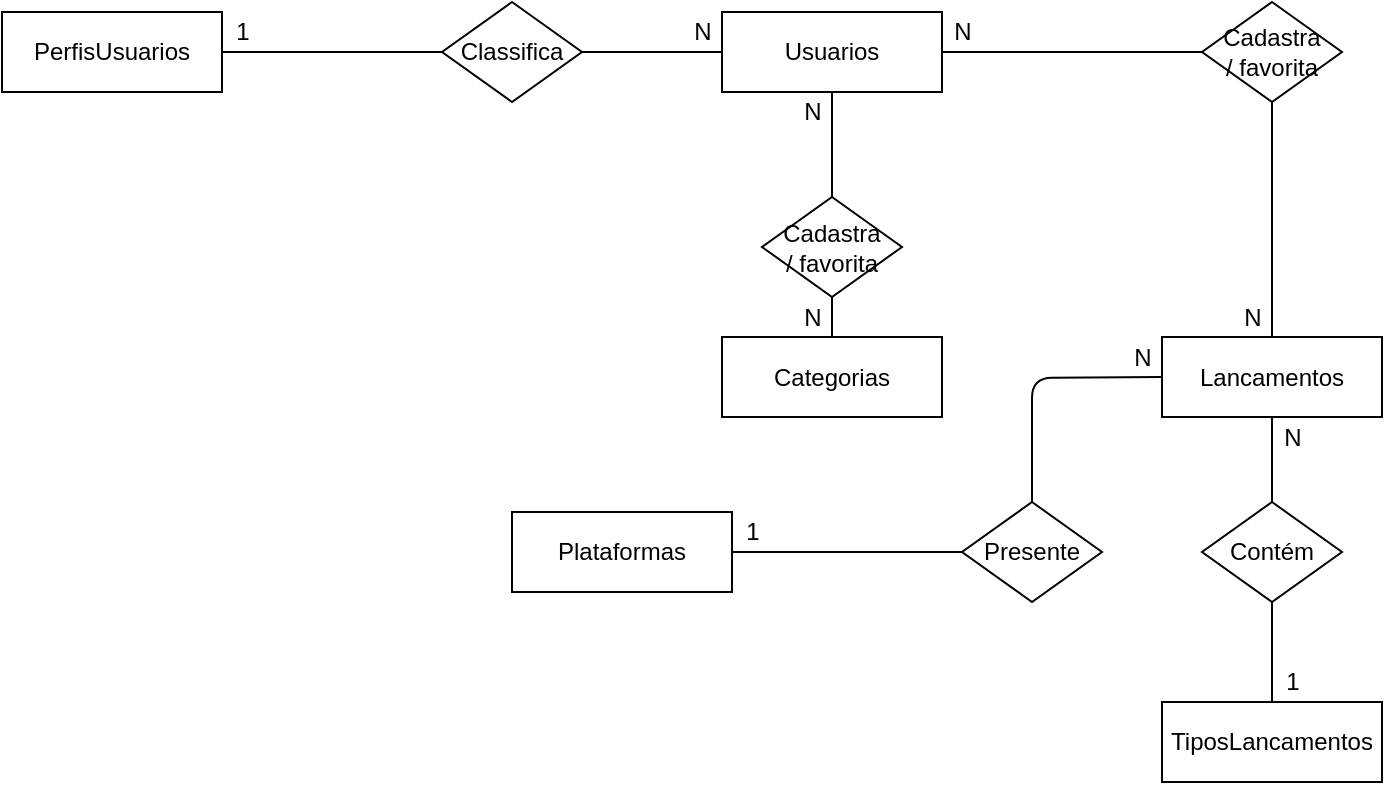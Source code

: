 <mxfile version="10.9.5" type="device"><diagram id="tNdlcOOq6NLUS2MaLK7k" name="Conceitual"><mxGraphModel dx="1166" dy="628" grid="1" gridSize="10" guides="1" tooltips="1" connect="1" arrows="1" fold="1" page="1" pageScale="1" pageWidth="827" pageHeight="1169" math="0" shadow="0"><root><mxCell id="0"/><mxCell id="1" parent="0"/><mxCell id="bEFEtKD8NBH3PEwNsJPV-2" value="Classifica" style="rhombus;whiteSpace=wrap;html=1;" parent="1" vertex="1"><mxGeometry x="260" y="20" width="70" height="50" as="geometry"/></mxCell><mxCell id="bEFEtKD8NBH3PEwNsJPV-3" value="Usuarios" style="rounded=0;whiteSpace=wrap;html=1;" parent="1" vertex="1"><mxGeometry x="400" y="25" width="110" height="40" as="geometry"/></mxCell><mxCell id="bEFEtKD8NBH3PEwNsJPV-4" value="Categorias" style="rounded=0;whiteSpace=wrap;html=1;" parent="1" vertex="1"><mxGeometry x="400" y="187.5" width="110" height="40" as="geometry"/></mxCell><mxCell id="bEFEtKD8NBH3PEwNsJPV-5" value="Lancamentos" style="rounded=0;whiteSpace=wrap;html=1;" parent="1" vertex="1"><mxGeometry x="620" y="187.5" width="110" height="40" as="geometry"/></mxCell><mxCell id="bEFEtKD8NBH3PEwNsJPV-8" value="PerfisUsuarios" style="rounded=0;whiteSpace=wrap;html=1;" parent="1" vertex="1"><mxGeometry x="40" y="25" width="110" height="40" as="geometry"/></mxCell><mxCell id="bEFEtKD8NBH3PEwNsJPV-9" value="" style="endArrow=none;html=1;entryX=1;entryY=0.5;entryDx=0;entryDy=0;exitX=0;exitY=0.5;exitDx=0;exitDy=0;" parent="1" source="bEFEtKD8NBH3PEwNsJPV-2" target="bEFEtKD8NBH3PEwNsJPV-8" edge="1"><mxGeometry width="50" height="50" relative="1" as="geometry"><mxPoint x="40" y="280" as="sourcePoint"/><mxPoint x="90" y="230" as="targetPoint"/></mxGeometry></mxCell><mxCell id="bEFEtKD8NBH3PEwNsJPV-10" value="" style="endArrow=none;html=1;entryX=0;entryY=0.5;entryDx=0;entryDy=0;exitX=1;exitY=0.5;exitDx=0;exitDy=0;" parent="1" source="bEFEtKD8NBH3PEwNsJPV-2" target="bEFEtKD8NBH3PEwNsJPV-3" edge="1"><mxGeometry width="50" height="50" relative="1" as="geometry"><mxPoint x="310" y="100" as="sourcePoint"/><mxPoint x="200" y="100" as="targetPoint"/></mxGeometry></mxCell><mxCell id="bEFEtKD8NBH3PEwNsJPV-14" value="" style="endArrow=none;html=1;entryX=0.5;entryY=1;entryDx=0;entryDy=0;exitX=0.5;exitY=0;exitDx=0;exitDy=0;" parent="1" source="bEFEtKD8NBH3PEwNsJPV-16" target="bEFEtKD8NBH3PEwNsJPV-3" edge="1"><mxGeometry width="50" height="50" relative="1" as="geometry"><mxPoint x="455" y="150" as="sourcePoint"/><mxPoint x="390" y="140" as="targetPoint"/></mxGeometry></mxCell><mxCell id="bEFEtKD8NBH3PEwNsJPV-15" value="" style="endArrow=none;html=1;entryX=0.5;entryY=1;entryDx=0;entryDy=0;exitX=0.5;exitY=0;exitDx=0;exitDy=0;" parent="1" source="bEFEtKD8NBH3PEwNsJPV-4" target="bEFEtKD8NBH3PEwNsJPV-16" edge="1"><mxGeometry width="50" height="50" relative="1" as="geometry"><mxPoint x="580" y="190" as="sourcePoint"/><mxPoint x="455" y="230" as="targetPoint"/></mxGeometry></mxCell><mxCell id="bEFEtKD8NBH3PEwNsJPV-16" value="Cadastra&lt;br&gt;/ favorita" style="rhombus;whiteSpace=wrap;html=1;" parent="1" vertex="1"><mxGeometry x="420" y="117.5" width="70" height="50" as="geometry"/></mxCell><mxCell id="bEFEtKD8NBH3PEwNsJPV-17" value="Cadastra&lt;br&gt;/ favorita" style="rhombus;whiteSpace=wrap;html=1;" parent="1" vertex="1"><mxGeometry x="640" y="20" width="70" height="50" as="geometry"/></mxCell><mxCell id="bEFEtKD8NBH3PEwNsJPV-18" value="" style="endArrow=none;html=1;entryX=1;entryY=0.5;entryDx=0;entryDy=0;exitX=0;exitY=0.5;exitDx=0;exitDy=0;" parent="1" source="bEFEtKD8NBH3PEwNsJPV-17" target="bEFEtKD8NBH3PEwNsJPV-3" edge="1"><mxGeometry width="50" height="50" relative="1" as="geometry"><mxPoint x="560" y="193" as="sourcePoint"/><mxPoint x="560" y="90" as="targetPoint"/></mxGeometry></mxCell><mxCell id="bEFEtKD8NBH3PEwNsJPV-19" value="" style="endArrow=none;html=1;entryX=0.5;entryY=0;entryDx=0;entryDy=0;exitX=0.5;exitY=1;exitDx=0;exitDy=0;" parent="1" source="bEFEtKD8NBH3PEwNsJPV-17" target="bEFEtKD8NBH3PEwNsJPV-5" edge="1"><mxGeometry width="50" height="50" relative="1" as="geometry"><mxPoint x="630" y="110" as="sourcePoint"/><mxPoint x="500" y="110" as="targetPoint"/></mxGeometry></mxCell><mxCell id="XzpQFO67JJlQzRllZNbe-1" value="1" style="text;html=1;resizable=0;autosize=1;align=center;verticalAlign=middle;points=[];fillColor=none;strokeColor=none;rounded=0;" parent="1" vertex="1"><mxGeometry x="150" y="25" width="20" height="20" as="geometry"/></mxCell><mxCell id="XzpQFO67JJlQzRllZNbe-2" value="N" style="text;html=1;resizable=0;autosize=1;align=center;verticalAlign=middle;points=[];fillColor=none;strokeColor=none;rounded=0;" parent="1" vertex="1"><mxGeometry x="380" y="25" width="20" height="20" as="geometry"/></mxCell><mxCell id="XzpQFO67JJlQzRllZNbe-5" value="N" style="text;html=1;resizable=0;autosize=1;align=center;verticalAlign=middle;points=[];fillColor=none;strokeColor=none;rounded=0;" parent="1" vertex="1"><mxGeometry x="435" y="167.5" width="20" height="20" as="geometry"/></mxCell><mxCell id="XzpQFO67JJlQzRllZNbe-6" value="N" style="text;html=1;resizable=0;autosize=1;align=center;verticalAlign=middle;points=[];fillColor=none;strokeColor=none;rounded=0;" parent="1" vertex="1"><mxGeometry x="435" y="65" width="20" height="20" as="geometry"/></mxCell><mxCell id="XzpQFO67JJlQzRllZNbe-7" value="N" style="text;html=1;resizable=0;autosize=1;align=center;verticalAlign=middle;points=[];fillColor=none;strokeColor=none;rounded=0;" parent="1" vertex="1"><mxGeometry x="510" y="25" width="20" height="20" as="geometry"/></mxCell><mxCell id="XzpQFO67JJlQzRllZNbe-10" value="N" style="text;html=1;resizable=0;autosize=1;align=center;verticalAlign=middle;points=[];fillColor=none;strokeColor=none;rounded=0;" parent="1" vertex="1"><mxGeometry x="655" y="167.5" width="20" height="20" as="geometry"/></mxCell><mxCell id="O_u-pn06e6NeuMg5KGlb-1" value="TiposLancamentos" style="rounded=0;whiteSpace=wrap;html=1;" parent="1" vertex="1"><mxGeometry x="620" y="370" width="110" height="40" as="geometry"/></mxCell><mxCell id="O_u-pn06e6NeuMg5KGlb-2" value="Contém" style="rhombus;whiteSpace=wrap;html=1;" parent="1" vertex="1"><mxGeometry x="640" y="270" width="70" height="50" as="geometry"/></mxCell><mxCell id="O_u-pn06e6NeuMg5KGlb-3" value="" style="endArrow=none;html=1;entryX=0.5;entryY=0;entryDx=0;entryDy=0;exitX=0.5;exitY=1;exitDx=0;exitDy=0;" parent="1" source="bEFEtKD8NBH3PEwNsJPV-5" target="O_u-pn06e6NeuMg5KGlb-2" edge="1"><mxGeometry width="50" height="50" relative="1" as="geometry"><mxPoint x="570" y="227.5" as="sourcePoint"/><mxPoint x="570" y="345.5" as="targetPoint"/></mxGeometry></mxCell><mxCell id="O_u-pn06e6NeuMg5KGlb-4" value="" style="endArrow=none;html=1;entryX=0.5;entryY=0;entryDx=0;entryDy=0;exitX=0.5;exitY=1;exitDx=0;exitDy=0;" parent="1" source="O_u-pn06e6NeuMg5KGlb-2" target="O_u-pn06e6NeuMg5KGlb-1" edge="1"><mxGeometry width="50" height="50" relative="1" as="geometry"><mxPoint x="600" y="253" as="sourcePoint"/><mxPoint x="600" y="295" as="targetPoint"/></mxGeometry></mxCell><mxCell id="O_u-pn06e6NeuMg5KGlb-5" value="N" style="text;html=1;resizable=0;autosize=1;align=center;verticalAlign=middle;points=[];fillColor=none;strokeColor=none;rounded=0;" parent="1" vertex="1"><mxGeometry x="675" y="227.5" width="20" height="20" as="geometry"/></mxCell><mxCell id="O_u-pn06e6NeuMg5KGlb-6" value="1" style="text;html=1;resizable=0;autosize=1;align=center;verticalAlign=middle;points=[];fillColor=none;strokeColor=none;rounded=0;" parent="1" vertex="1"><mxGeometry x="675" y="350" width="20" height="20" as="geometry"/></mxCell><mxCell id="J53Xe1uF2qHLgVxRgxzn-1" value="Plataformas" style="rounded=0;whiteSpace=wrap;html=1;" parent="1" vertex="1"><mxGeometry x="295" y="275" width="110" height="40" as="geometry"/></mxCell><mxCell id="PqEciCAWC03uMAyi6dGn-1" value="" style="endArrow=none;html=1;entryX=0;entryY=0.5;entryDx=0;entryDy=0;exitX=0.5;exitY=0;exitDx=0;exitDy=0;" parent="1" source="PqEciCAWC03uMAyi6dGn-2" target="bEFEtKD8NBH3PEwNsJPV-5" edge="1"><mxGeometry width="50" height="50" relative="1" as="geometry"><mxPoint x="570" y="208" as="sourcePoint"/><mxPoint x="550" y="237.5" as="targetPoint"/><Array as="points"><mxPoint x="555" y="208"/></Array></mxGeometry></mxCell><mxCell id="PqEciCAWC03uMAyi6dGn-2" value="Presente" style="rhombus;whiteSpace=wrap;html=1;" parent="1" vertex="1"><mxGeometry x="520" y="270" width="70" height="50" as="geometry"/></mxCell><mxCell id="PqEciCAWC03uMAyi6dGn-3" value="" style="endArrow=none;html=1;entryX=0;entryY=0.5;entryDx=0;entryDy=0;exitX=1;exitY=0.5;exitDx=0;exitDy=0;" parent="1" source="J53Xe1uF2qHLgVxRgxzn-1" target="PqEciCAWC03uMAyi6dGn-2" edge="1"><mxGeometry width="50" height="50" relative="1" as="geometry"><mxPoint x="402.5" y="414.5" as="sourcePoint"/><mxPoint x="467.5" y="352.5" as="targetPoint"/><Array as="points"/></mxGeometry></mxCell><mxCell id="PqEciCAWC03uMAyi6dGn-4" value="1" style="text;html=1;resizable=0;autosize=1;align=center;verticalAlign=middle;points=[];fillColor=none;strokeColor=none;rounded=0;" parent="1" vertex="1"><mxGeometry x="405" y="275" width="20" height="20" as="geometry"/></mxCell><mxCell id="PqEciCAWC03uMAyi6dGn-5" value="N" style="text;html=1;resizable=0;autosize=1;align=center;verticalAlign=middle;points=[];fillColor=none;strokeColor=none;rounded=0;" parent="1" vertex="1"><mxGeometry x="600" y="187.5" width="20" height="20" as="geometry"/></mxCell></root></mxGraphModel></diagram><diagram id="mcG-9Tx_ZjKpA3KKe4dZ" name="Lógico"><mxGraphModel dx="1182" dy="1813" grid="1" gridSize="10" guides="1" tooltips="1" connect="1" arrows="1" fold="1" page="1" pageScale="1" pageWidth="827" pageHeight="1169" math="0" shadow="0"><root><mxCell id="tY8wLL2smrAwhqFySb0y-0"/><mxCell id="tY8wLL2smrAwhqFySb0y-1" parent="tY8wLL2smrAwhqFySb0y-0"/><mxCell id="tY8wLL2smrAwhqFySb0y-2" value="PerfisUsuarios" style="swimlane;fontStyle=0;childLayout=stackLayout;horizontal=1;startSize=26;fillColor=#e0e0e0;horizontalStack=0;resizeParent=1;resizeParentMax=0;resizeLast=0;collapsible=1;marginBottom=0;swimlaneFillColor=#ffffff;align=center;fontSize=14;" parent="tY8wLL2smrAwhqFySb0y-1" vertex="1"><mxGeometry x="110" width="160" height="92" as="geometry"/></mxCell><mxCell id="tY8wLL2smrAwhqFySb0y-3" value="IdPerfil : int" style="shape=partialRectangle;top=0;left=0;right=0;bottom=1;align=left;verticalAlign=middle;fillColor=none;spacingLeft=34;spacingRight=4;overflow=hidden;rotatable=0;points=[[0,0.5],[1,0.5]];portConstraint=eastwest;dropTarget=0;fontStyle=5;fontSize=12;" parent="tY8wLL2smrAwhqFySb0y-2" vertex="1"><mxGeometry y="26" width="160" height="30" as="geometry"/></mxCell><mxCell id="tY8wLL2smrAwhqFySb0y-4" value="PK" style="shape=partialRectangle;top=0;left=0;bottom=0;fillColor=none;align=left;verticalAlign=middle;spacingLeft=4;spacingRight=4;overflow=hidden;rotatable=0;points=[];portConstraint=eastwest;part=1;fontSize=12;" parent="tY8wLL2smrAwhqFySb0y-3" vertex="1" connectable="0"><mxGeometry width="30" height="30" as="geometry"/></mxCell><mxCell id="tY8wLL2smrAwhqFySb0y-5" value="Tipo : varchar(15)" style="shape=partialRectangle;top=0;left=0;right=0;bottom=0;align=left;verticalAlign=top;fillColor=none;spacingLeft=34;spacingRight=4;overflow=hidden;rotatable=0;points=[[0,0.5],[1,0.5]];portConstraint=eastwest;dropTarget=0;fontSize=12;" parent="tY8wLL2smrAwhqFySb0y-2" vertex="1"><mxGeometry y="56" width="160" height="26" as="geometry"/></mxCell><mxCell id="tY8wLL2smrAwhqFySb0y-6" value="" style="shape=partialRectangle;top=0;left=0;bottom=0;fillColor=none;align=left;verticalAlign=top;spacingLeft=4;spacingRight=4;overflow=hidden;rotatable=0;points=[];portConstraint=eastwest;part=1;fontSize=12;" parent="tY8wLL2smrAwhqFySb0y-5" vertex="1" connectable="0"><mxGeometry width="30" height="26" as="geometry"/></mxCell><mxCell id="tY8wLL2smrAwhqFySb0y-11" value="" style="shape=partialRectangle;top=0;left=0;right=0;bottom=0;align=left;verticalAlign=top;fillColor=none;spacingLeft=34;spacingRight=4;overflow=hidden;rotatable=0;points=[[0,0.5],[1,0.5]];portConstraint=eastwest;dropTarget=0;fontSize=12;" parent="tY8wLL2smrAwhqFySb0y-2" vertex="1"><mxGeometry y="82" width="160" height="10" as="geometry"/></mxCell><mxCell id="tY8wLL2smrAwhqFySb0y-12" value="" style="shape=partialRectangle;top=0;left=0;bottom=0;fillColor=none;align=left;verticalAlign=top;spacingLeft=4;spacingRight=4;overflow=hidden;rotatable=0;points=[];portConstraint=eastwest;part=1;fontSize=12;" parent="tY8wLL2smrAwhqFySb0y-11" vertex="1" connectable="0"><mxGeometry width="30" height="10" as="geometry"/></mxCell><mxCell id="nkK8xvP1FTSzp1Eczni1-0" value="Usuarios" style="swimlane;fontStyle=0;childLayout=stackLayout;horizontal=1;startSize=26;fillColor=#e0e0e0;horizontalStack=0;resizeParent=1;resizeParentMax=0;resizeLast=0;collapsible=1;marginBottom=0;swimlaneFillColor=#ffffff;align=center;fontSize=14;" parent="tY8wLL2smrAwhqFySb0y-1" vertex="1"><mxGeometry x="110" y="134" width="160" height="170" as="geometry"/></mxCell><mxCell id="nkK8xvP1FTSzp1Eczni1-1" value="IdUsuario : int" style="shape=partialRectangle;top=0;left=0;right=0;bottom=1;align=left;verticalAlign=middle;fillColor=none;spacingLeft=34;spacingRight=4;overflow=hidden;rotatable=0;points=[[0,0.5],[1,0.5]];portConstraint=eastwest;dropTarget=0;fontStyle=5;fontSize=12;" parent="nkK8xvP1FTSzp1Eczni1-0" vertex="1"><mxGeometry y="26" width="160" height="30" as="geometry"/></mxCell><mxCell id="nkK8xvP1FTSzp1Eczni1-2" value="PK" style="shape=partialRectangle;top=0;left=0;bottom=0;fillColor=none;align=left;verticalAlign=middle;spacingLeft=4;spacingRight=4;overflow=hidden;rotatable=0;points=[];portConstraint=eastwest;part=1;fontSize=12;" parent="nkK8xvP1FTSzp1Eczni1-1" vertex="1" connectable="0"><mxGeometry width="30" height="30" as="geometry"/></mxCell><mxCell id="nkK8xvP1FTSzp1Eczni1-3" value="Tipo : int" style="shape=partialRectangle;top=0;left=0;right=0;bottom=0;align=left;verticalAlign=top;fillColor=none;spacingLeft=34;spacingRight=4;overflow=hidden;rotatable=0;points=[[0,0.5],[1,0.5]];portConstraint=eastwest;dropTarget=0;fontSize=12;" parent="nkK8xvP1FTSzp1Eczni1-0" vertex="1"><mxGeometry y="56" width="160" height="26" as="geometry"/></mxCell><mxCell id="nkK8xvP1FTSzp1Eczni1-4" value="FK" style="shape=partialRectangle;top=0;left=0;bottom=0;fillColor=none;align=left;verticalAlign=top;spacingLeft=4;spacingRight=4;overflow=hidden;rotatable=0;points=[];portConstraint=eastwest;part=1;fontSize=12;" parent="nkK8xvP1FTSzp1Eczni1-3" vertex="1" connectable="0"><mxGeometry width="30" height="26" as="geometry"/></mxCell><mxCell id="mODd4KmNu8T2HL9dVEVJ-0" value="Nome : varchar(255)" style="shape=partialRectangle;top=0;left=0;right=0;bottom=0;align=left;verticalAlign=top;fillColor=none;spacingLeft=34;spacingRight=4;overflow=hidden;rotatable=0;points=[[0,0.5],[1,0.5]];portConstraint=eastwest;dropTarget=0;fontSize=12;" parent="nkK8xvP1FTSzp1Eczni1-0" vertex="1"><mxGeometry y="82" width="160" height="26" as="geometry"/></mxCell><mxCell id="mODd4KmNu8T2HL9dVEVJ-1" value="" style="shape=partialRectangle;top=0;left=0;bottom=0;fillColor=none;align=left;verticalAlign=top;spacingLeft=4;spacingRight=4;overflow=hidden;rotatable=0;points=[];portConstraint=eastwest;part=1;fontSize=12;" parent="mODd4KmNu8T2HL9dVEVJ-0" vertex="1" connectable="0"><mxGeometry width="30" height="26" as="geometry"/></mxCell><mxCell id="PLmS4ZKGPgFTcxjsY7ih-0" value="Email : varchar(255)" style="shape=partialRectangle;top=0;left=0;right=0;bottom=0;align=left;verticalAlign=top;fillColor=none;spacingLeft=34;spacingRight=4;overflow=hidden;rotatable=0;points=[[0,0.5],[1,0.5]];portConstraint=eastwest;dropTarget=0;fontSize=12;" parent="nkK8xvP1FTSzp1Eczni1-0" vertex="1"><mxGeometry y="108" width="160" height="26" as="geometry"/></mxCell><mxCell id="PLmS4ZKGPgFTcxjsY7ih-1" value="" style="shape=partialRectangle;top=0;left=0;bottom=0;fillColor=none;align=left;verticalAlign=top;spacingLeft=4;spacingRight=4;overflow=hidden;rotatable=0;points=[];portConstraint=eastwest;part=1;fontSize=12;" parent="PLmS4ZKGPgFTcxjsY7ih-0" vertex="1" connectable="0"><mxGeometry width="30" height="26" as="geometry"/></mxCell><mxCell id="PLmS4ZKGPgFTcxjsY7ih-2" value="Senha : varchar(255)" style="shape=partialRectangle;top=0;left=0;right=0;bottom=0;align=left;verticalAlign=top;fillColor=none;spacingLeft=34;spacingRight=4;overflow=hidden;rotatable=0;points=[[0,0.5],[1,0.5]];portConstraint=eastwest;dropTarget=0;fontSize=12;" parent="nkK8xvP1FTSzp1Eczni1-0" vertex="1"><mxGeometry y="134" width="160" height="26" as="geometry"/></mxCell><mxCell id="PLmS4ZKGPgFTcxjsY7ih-3" value="" style="shape=partialRectangle;top=0;left=0;bottom=0;fillColor=none;align=left;verticalAlign=top;spacingLeft=4;spacingRight=4;overflow=hidden;rotatable=0;points=[];portConstraint=eastwest;part=1;fontSize=12;" parent="PLmS4ZKGPgFTcxjsY7ih-2" vertex="1" connectable="0"><mxGeometry width="30" height="26" as="geometry"/></mxCell><mxCell id="nkK8xvP1FTSzp1Eczni1-5" value="" style="shape=partialRectangle;top=0;left=0;right=0;bottom=0;align=left;verticalAlign=top;fillColor=none;spacingLeft=34;spacingRight=4;overflow=hidden;rotatable=0;points=[[0,0.5],[1,0.5]];portConstraint=eastwest;dropTarget=0;fontSize=12;" parent="nkK8xvP1FTSzp1Eczni1-0" vertex="1"><mxGeometry y="160" width="160" height="10" as="geometry"/></mxCell><mxCell id="nkK8xvP1FTSzp1Eczni1-6" value="" style="shape=partialRectangle;top=0;left=0;bottom=0;fillColor=none;align=left;verticalAlign=top;spacingLeft=4;spacingRight=4;overflow=hidden;rotatable=0;points=[];portConstraint=eastwest;part=1;fontSize=12;" parent="nkK8xvP1FTSzp1Eczni1-5" vertex="1" connectable="0"><mxGeometry width="30" height="10" as="geometry"/></mxCell><mxCell id="mODd4KmNu8T2HL9dVEVJ-2" value="" style="endArrow=none;html=1;entryX=0;entryY=0.5;entryDx=0;entryDy=0;exitX=0;exitY=0.5;exitDx=0;exitDy=0;" parent="tY8wLL2smrAwhqFySb0y-1" source="nkK8xvP1FTSzp1Eczni1-3" target="tY8wLL2smrAwhqFySb0y-3" edge="1"><mxGeometry width="50" height="50" relative="1" as="geometry"><mxPoint x="20" y="220" as="sourcePoint"/><mxPoint x="70" y="170" as="targetPoint"/><Array as="points"><mxPoint x="20" y="203"/><mxPoint x="20" y="41"/></Array></mxGeometry></mxCell><mxCell id="j2OAi9DOdt_l2L_4gXvS-0" value="UsuariosCategorias" style="swimlane;fontStyle=0;childLayout=stackLayout;horizontal=1;startSize=26;fillColor=#e0e0e0;horizontalStack=0;resizeParent=1;resizeParentMax=0;resizeLast=0;collapsible=1;marginBottom=0;swimlaneFillColor=#ffffff;align=center;fontSize=14;" parent="tY8wLL2smrAwhqFySb0y-1" vertex="1"><mxGeometry x="110" y="330" width="160" height="92" as="geometry"/></mxCell><mxCell id="j2OAi9DOdt_l2L_4gXvS-1" value="IdUsuario : int" style="shape=partialRectangle;top=0;left=0;right=0;bottom=1;align=left;verticalAlign=middle;fillColor=none;spacingLeft=34;spacingRight=4;overflow=hidden;rotatable=0;points=[[0,0.5],[1,0.5]];portConstraint=eastwest;dropTarget=0;fontStyle=5;fontSize=12;" parent="j2OAi9DOdt_l2L_4gXvS-0" vertex="1"><mxGeometry y="26" width="160" height="30" as="geometry"/></mxCell><mxCell id="j2OAi9DOdt_l2L_4gXvS-2" value="FK" style="shape=partialRectangle;top=0;left=0;bottom=0;fillColor=none;align=left;verticalAlign=middle;spacingLeft=4;spacingRight=4;overflow=hidden;rotatable=0;points=[];portConstraint=eastwest;part=1;fontSize=12;" parent="j2OAi9DOdt_l2L_4gXvS-1" vertex="1" connectable="0"><mxGeometry width="30" height="30" as="geometry"/></mxCell><mxCell id="j2OAi9DOdt_l2L_4gXvS-3" value="IdCategoria : int" style="shape=partialRectangle;top=0;left=0;right=0;bottom=0;align=left;verticalAlign=top;fillColor=none;spacingLeft=34;spacingRight=4;overflow=hidden;rotatable=0;points=[[0,0.5],[1,0.5]];portConstraint=eastwest;dropTarget=0;fontSize=12;" parent="j2OAi9DOdt_l2L_4gXvS-0" vertex="1"><mxGeometry y="56" width="160" height="26" as="geometry"/></mxCell><mxCell id="j2OAi9DOdt_l2L_4gXvS-4" value="FK" style="shape=partialRectangle;top=0;left=0;bottom=0;fillColor=none;align=left;verticalAlign=top;spacingLeft=4;spacingRight=4;overflow=hidden;rotatable=0;points=[];portConstraint=eastwest;part=1;fontSize=12;" parent="j2OAi9DOdt_l2L_4gXvS-3" vertex="1" connectable="0"><mxGeometry width="30" height="26" as="geometry"/></mxCell><mxCell id="j2OAi9DOdt_l2L_4gXvS-5" value="" style="shape=partialRectangle;top=0;left=0;right=0;bottom=0;align=left;verticalAlign=top;fillColor=none;spacingLeft=34;spacingRight=4;overflow=hidden;rotatable=0;points=[[0,0.5],[1,0.5]];portConstraint=eastwest;dropTarget=0;fontSize=12;" parent="j2OAi9DOdt_l2L_4gXvS-0" vertex="1"><mxGeometry y="82" width="160" height="10" as="geometry"/></mxCell><mxCell id="j2OAi9DOdt_l2L_4gXvS-6" value="" style="shape=partialRectangle;top=0;left=0;bottom=0;fillColor=none;align=left;verticalAlign=top;spacingLeft=4;spacingRight=4;overflow=hidden;rotatable=0;points=[];portConstraint=eastwest;part=1;fontSize=12;" parent="j2OAi9DOdt_l2L_4gXvS-5" vertex="1" connectable="0"><mxGeometry width="30" height="10" as="geometry"/></mxCell><mxCell id="j2OAi9DOdt_l2L_4gXvS-7" value="" style="endArrow=none;html=1;entryX=0;entryY=0.5;entryDx=0;entryDy=0;exitX=0;exitY=0.5;exitDx=0;exitDy=0;" parent="tY8wLL2smrAwhqFySb0y-1" source="j2OAi9DOdt_l2L_4gXvS-1" target="nkK8xvP1FTSzp1Eczni1-1" edge="1"><mxGeometry width="50" height="50" relative="1" as="geometry"><mxPoint x="70" y="298" as="sourcePoint"/><mxPoint x="-30" y="260" as="targetPoint"/><Array as="points"><mxPoint x="50" y="371"/><mxPoint x="50" y="330"/><mxPoint x="50" y="175"/></Array></mxGeometry></mxCell><mxCell id="j2OAi9DOdt_l2L_4gXvS-8" value="Categorias" style="swimlane;fontStyle=0;childLayout=stackLayout;horizontal=1;startSize=26;fillColor=#e0e0e0;horizontalStack=0;resizeParent=1;resizeParentMax=0;resizeLast=0;collapsible=1;marginBottom=0;swimlaneFillColor=#ffffff;align=center;fontSize=14;" parent="tY8wLL2smrAwhqFySb0y-1" vertex="1"><mxGeometry x="100" y="481" width="180" height="118" as="geometry"/></mxCell><mxCell id="j2OAi9DOdt_l2L_4gXvS-9" value="IdCategoria : int" style="shape=partialRectangle;top=0;left=0;right=0;bottom=1;align=left;verticalAlign=middle;fillColor=none;spacingLeft=34;spacingRight=4;overflow=hidden;rotatable=0;points=[[0,0.5],[1,0.5]];portConstraint=eastwest;dropTarget=0;fontStyle=5;fontSize=12;" parent="j2OAi9DOdt_l2L_4gXvS-8" vertex="1"><mxGeometry y="26" width="180" height="30" as="geometry"/></mxCell><mxCell id="j2OAi9DOdt_l2L_4gXvS-10" value="PK" style="shape=partialRectangle;top=0;left=0;bottom=0;fillColor=none;align=left;verticalAlign=middle;spacingLeft=4;spacingRight=4;overflow=hidden;rotatable=0;points=[];portConstraint=eastwest;part=1;fontSize=12;" parent="j2OAi9DOdt_l2L_4gXvS-9" vertex="1" connectable="0"><mxGeometry width="30" height="30" as="geometry"/></mxCell><mxCell id="j2OAi9DOdt_l2L_4gXvS-11" value="Nome : varchar(255)" style="shape=partialRectangle;top=0;left=0;right=0;bottom=0;align=left;verticalAlign=top;fillColor=none;spacingLeft=34;spacingRight=4;overflow=hidden;rotatable=0;points=[[0,0.5],[1,0.5]];portConstraint=eastwest;dropTarget=0;fontSize=12;" parent="j2OAi9DOdt_l2L_4gXvS-8" vertex="1"><mxGeometry y="56" width="180" height="26" as="geometry"/></mxCell><mxCell id="j2OAi9DOdt_l2L_4gXvS-12" value="" style="shape=partialRectangle;top=0;left=0;bottom=0;fillColor=none;align=left;verticalAlign=top;spacingLeft=4;spacingRight=4;overflow=hidden;rotatable=0;points=[];portConstraint=eastwest;part=1;fontSize=12;" parent="j2OAi9DOdt_l2L_4gXvS-11" vertex="1" connectable="0"><mxGeometry width="30" height="26" as="geometry"/></mxCell><mxCell id="j2OAi9DOdt_l2L_4gXvS-15" value="Descricao : varchar(255)" style="shape=partialRectangle;top=0;left=0;right=0;bottom=0;align=left;verticalAlign=top;fillColor=none;spacingLeft=34;spacingRight=4;overflow=hidden;rotatable=0;points=[[0,0.5],[1,0.5]];portConstraint=eastwest;dropTarget=0;fontSize=12;" parent="j2OAi9DOdt_l2L_4gXvS-8" vertex="1"><mxGeometry y="82" width="180" height="26" as="geometry"/></mxCell><mxCell id="j2OAi9DOdt_l2L_4gXvS-16" value="" style="shape=partialRectangle;top=0;left=0;bottom=0;fillColor=none;align=left;verticalAlign=top;spacingLeft=4;spacingRight=4;overflow=hidden;rotatable=0;points=[];portConstraint=eastwest;part=1;fontSize=12;" parent="j2OAi9DOdt_l2L_4gXvS-15" vertex="1" connectable="0"><mxGeometry width="30" height="26" as="geometry"/></mxCell><mxCell id="j2OAi9DOdt_l2L_4gXvS-19" value="" style="shape=partialRectangle;top=0;left=0;right=0;bottom=0;align=left;verticalAlign=top;fillColor=none;spacingLeft=34;spacingRight=4;overflow=hidden;rotatable=0;points=[[0,0.5],[1,0.5]];portConstraint=eastwest;dropTarget=0;fontSize=12;" parent="j2OAi9DOdt_l2L_4gXvS-8" vertex="1"><mxGeometry y="108" width="180" height="10" as="geometry"/></mxCell><mxCell id="j2OAi9DOdt_l2L_4gXvS-20" value="" style="shape=partialRectangle;top=0;left=0;bottom=0;fillColor=none;align=left;verticalAlign=top;spacingLeft=4;spacingRight=4;overflow=hidden;rotatable=0;points=[];portConstraint=eastwest;part=1;fontSize=12;" parent="j2OAi9DOdt_l2L_4gXvS-19" vertex="1" connectable="0"><mxGeometry width="30" height="10" as="geometry"/></mxCell><mxCell id="Lfk1-H_3OlsoL0CsS7aZ-0" value="Lancamentos" style="swimlane;fontStyle=0;childLayout=stackLayout;horizontal=1;startSize=26;fillColor=#e0e0e0;horizontalStack=0;resizeParent=1;resizeParentMax=0;resizeLast=0;collapsible=1;marginBottom=0;swimlaneFillColor=#ffffff;align=center;fontSize=14;" parent="tY8wLL2smrAwhqFySb0y-1" vertex="1"><mxGeometry x="610" y="128" width="170" height="274" as="geometry"/></mxCell><mxCell id="Lfk1-H_3OlsoL0CsS7aZ-1" value="IdLancamento : int" style="shape=partialRectangle;top=0;left=0;right=0;bottom=1;align=left;verticalAlign=middle;fillColor=none;spacingLeft=34;spacingRight=4;overflow=hidden;rotatable=0;points=[[0,0.5],[1,0.5]];portConstraint=eastwest;dropTarget=0;fontStyle=5;fontSize=12;" parent="Lfk1-H_3OlsoL0CsS7aZ-0" vertex="1"><mxGeometry y="26" width="170" height="30" as="geometry"/></mxCell><mxCell id="Lfk1-H_3OlsoL0CsS7aZ-2" value="PK" style="shape=partialRectangle;top=0;left=0;bottom=0;fillColor=none;align=left;verticalAlign=middle;spacingLeft=4;spacingRight=4;overflow=hidden;rotatable=0;points=[];portConstraint=eastwest;part=1;fontSize=12;" parent="Lfk1-H_3OlsoL0CsS7aZ-1" vertex="1" connectable="0"><mxGeometry width="30" height="30" as="geometry"/></mxCell><mxCell id="Lfk1-H_3OlsoL0CsS7aZ-3" value="Titulo : varchar(255)" style="shape=partialRectangle;top=0;left=0;right=0;bottom=0;align=left;verticalAlign=top;fillColor=none;spacingLeft=34;spacingRight=4;overflow=hidden;rotatable=0;points=[[0,0.5],[1,0.5]];portConstraint=eastwest;dropTarget=0;fontSize=12;" parent="Lfk1-H_3OlsoL0CsS7aZ-0" vertex="1"><mxGeometry y="56" width="170" height="26" as="geometry"/></mxCell><mxCell id="Lfk1-H_3OlsoL0CsS7aZ-4" value="" style="shape=partialRectangle;top=0;left=0;bottom=0;fillColor=none;align=left;verticalAlign=top;spacingLeft=4;spacingRight=4;overflow=hidden;rotatable=0;points=[];portConstraint=eastwest;part=1;fontSize=12;" parent="Lfk1-H_3OlsoL0CsS7aZ-3" vertex="1" connectable="0"><mxGeometry width="30" height="26" as="geometry"/></mxCell><mxCell id="Lfk1-H_3OlsoL0CsS7aZ-7" value="Sinopse : varchar(255)" style="shape=partialRectangle;top=0;left=0;right=0;bottom=0;align=left;verticalAlign=top;fillColor=none;spacingLeft=34;spacingRight=4;overflow=hidden;rotatable=0;points=[[0,0.5],[1,0.5]];portConstraint=eastwest;dropTarget=0;fontSize=12;" parent="Lfk1-H_3OlsoL0CsS7aZ-0" vertex="1"><mxGeometry y="82" width="170" height="26" as="geometry"/></mxCell><mxCell id="Lfk1-H_3OlsoL0CsS7aZ-8" value="" style="shape=partialRectangle;top=0;left=0;bottom=0;fillColor=none;align=left;verticalAlign=top;spacingLeft=4;spacingRight=4;overflow=hidden;rotatable=0;points=[];portConstraint=eastwest;part=1;fontSize=12;" parent="Lfk1-H_3OlsoL0CsS7aZ-7" vertex="1" connectable="0"><mxGeometry width="30" height="26" as="geometry"/></mxCell><mxCell id="Lfk1-H_3OlsoL0CsS7aZ-9" value="Categoria : int" style="shape=partialRectangle;top=0;left=0;right=0;bottom=0;align=left;verticalAlign=top;fillColor=none;spacingLeft=34;spacingRight=4;overflow=hidden;rotatable=0;points=[[0,0.5],[1,0.5]];portConstraint=eastwest;dropTarget=0;fontSize=12;" parent="Lfk1-H_3OlsoL0CsS7aZ-0" vertex="1"><mxGeometry y="108" width="170" height="26" as="geometry"/></mxCell><mxCell id="Lfk1-H_3OlsoL0CsS7aZ-10" value="FK" style="shape=partialRectangle;top=0;left=0;bottom=0;fillColor=none;align=left;verticalAlign=top;spacingLeft=4;spacingRight=4;overflow=hidden;rotatable=0;points=[];portConstraint=eastwest;part=1;fontSize=12;" parent="Lfk1-H_3OlsoL0CsS7aZ-9" vertex="1" connectable="0"><mxGeometry width="30" height="26" as="geometry"/></mxCell><mxCell id="Lfk1-H_3OlsoL0CsS7aZ-18" value="Duracao : smallint" style="shape=partialRectangle;top=0;left=0;right=0;bottom=0;align=left;verticalAlign=top;fillColor=none;spacingLeft=34;spacingRight=4;overflow=hidden;rotatable=0;points=[[0,0.5],[1,0.5]];portConstraint=eastwest;dropTarget=0;fontSize=12;" parent="Lfk1-H_3OlsoL0CsS7aZ-0" vertex="1"><mxGeometry y="134" width="170" height="26" as="geometry"/></mxCell><mxCell id="Lfk1-H_3OlsoL0CsS7aZ-19" value="" style="shape=partialRectangle;top=0;left=0;bottom=0;fillColor=none;align=left;verticalAlign=top;spacingLeft=4;spacingRight=4;overflow=hidden;rotatable=0;points=[];portConstraint=eastwest;part=1;fontSize=12;" parent="Lfk1-H_3OlsoL0CsS7aZ-18" vertex="1" connectable="0"><mxGeometry width="30" height="26" as="geometry"/></mxCell><mxCell id="Lfk1-H_3OlsoL0CsS7aZ-20" value="Tipo : int" style="shape=partialRectangle;top=0;left=0;right=0;bottom=0;align=left;verticalAlign=top;fillColor=none;spacingLeft=34;spacingRight=4;overflow=hidden;rotatable=0;points=[[0,0.5],[1,0.5]];portConstraint=eastwest;dropTarget=0;fontSize=12;" parent="Lfk1-H_3OlsoL0CsS7aZ-0" vertex="1"><mxGeometry y="160" width="170" height="26" as="geometry"/></mxCell><mxCell id="Lfk1-H_3OlsoL0CsS7aZ-21" value="FK" style="shape=partialRectangle;top=0;left=0;bottom=0;fillColor=none;align=left;verticalAlign=top;spacingLeft=4;spacingRight=4;overflow=hidden;rotatable=0;points=[];portConstraint=eastwest;part=1;fontSize=12;" parent="Lfk1-H_3OlsoL0CsS7aZ-20" vertex="1" connectable="0"><mxGeometry width="30" height="26" as="geometry"/></mxCell><mxCell id="Lfk1-H_3OlsoL0CsS7aZ-30" value="DataLancamento : date" style="shape=partialRectangle;top=0;left=0;right=0;bottom=0;align=left;verticalAlign=top;fillColor=none;spacingLeft=34;spacingRight=4;overflow=hidden;rotatable=0;points=[[0,0.5],[1,0.5]];portConstraint=eastwest;dropTarget=0;fontSize=12;" parent="Lfk1-H_3OlsoL0CsS7aZ-0" vertex="1"><mxGeometry y="186" width="170" height="26" as="geometry"/></mxCell><mxCell id="Lfk1-H_3OlsoL0CsS7aZ-31" value="" style="shape=partialRectangle;top=0;left=0;bottom=0;fillColor=none;align=left;verticalAlign=top;spacingLeft=4;spacingRight=4;overflow=hidden;rotatable=0;points=[];portConstraint=eastwest;part=1;fontSize=12;" parent="Lfk1-H_3OlsoL0CsS7aZ-30" vertex="1" connectable="0"><mxGeometry width="30" height="26" as="geometry"/></mxCell><mxCell id="RSaUvLBDpuNP4ijxT8j3-0" value="QtdEpisodios : int" style="shape=partialRectangle;top=0;left=0;right=0;bottom=0;align=left;verticalAlign=top;fillColor=none;spacingLeft=34;spacingRight=4;overflow=hidden;rotatable=0;points=[[0,0.5],[1,0.5]];portConstraint=eastwest;dropTarget=0;fontSize=12;" parent="Lfk1-H_3OlsoL0CsS7aZ-0" vertex="1"><mxGeometry y="212" width="170" height="26" as="geometry"/></mxCell><mxCell id="RSaUvLBDpuNP4ijxT8j3-1" value="" style="shape=partialRectangle;top=0;left=0;bottom=0;fillColor=none;align=left;verticalAlign=top;spacingLeft=4;spacingRight=4;overflow=hidden;rotatable=0;points=[];portConstraint=eastwest;part=1;fontSize=12;" parent="RSaUvLBDpuNP4ijxT8j3-0" vertex="1" connectable="0"><mxGeometry width="30" height="26" as="geometry"/></mxCell><mxCell id="_cAFWM3GajYxDrVVFZhx-0" value="Plataforma : int" style="shape=partialRectangle;top=0;left=0;right=0;bottom=0;align=left;verticalAlign=top;fillColor=none;spacingLeft=34;spacingRight=4;overflow=hidden;rotatable=0;points=[[0,0.5],[1,0.5]];portConstraint=eastwest;dropTarget=0;fontSize=12;" vertex="1" parent="Lfk1-H_3OlsoL0CsS7aZ-0"><mxGeometry y="238" width="170" height="26" as="geometry"/></mxCell><mxCell id="_cAFWM3GajYxDrVVFZhx-1" value="FK" style="shape=partialRectangle;top=0;left=0;bottom=0;fillColor=none;align=left;verticalAlign=top;spacingLeft=4;spacingRight=4;overflow=hidden;rotatable=0;points=[];portConstraint=eastwest;part=1;fontSize=12;" vertex="1" connectable="0" parent="_cAFWM3GajYxDrVVFZhx-0"><mxGeometry width="30" height="26" as="geometry"/></mxCell><mxCell id="Lfk1-H_3OlsoL0CsS7aZ-5" value="" style="shape=partialRectangle;top=0;left=0;right=0;bottom=0;align=left;verticalAlign=top;fillColor=none;spacingLeft=34;spacingRight=4;overflow=hidden;rotatable=0;points=[[0,0.5],[1,0.5]];portConstraint=eastwest;dropTarget=0;fontSize=12;" parent="Lfk1-H_3OlsoL0CsS7aZ-0" vertex="1"><mxGeometry y="264" width="170" height="10" as="geometry"/></mxCell><mxCell id="Lfk1-H_3OlsoL0CsS7aZ-6" value="" style="shape=partialRectangle;top=0;left=0;bottom=0;fillColor=none;align=left;verticalAlign=top;spacingLeft=4;spacingRight=4;overflow=hidden;rotatable=0;points=[];portConstraint=eastwest;part=1;fontSize=12;" parent="Lfk1-H_3OlsoL0CsS7aZ-5" vertex="1" connectable="0"><mxGeometry width="30" height="10" as="geometry"/></mxCell><mxCell id="Lfk1-H_3OlsoL0CsS7aZ-14" value="" style="endArrow=none;html=1;exitX=0;exitY=0.5;exitDx=0;exitDy=0;entryX=1;entryY=0.5;entryDx=0;entryDy=0;" parent="tY8wLL2smrAwhqFySb0y-1" source="Lfk1-H_3OlsoL0CsS7aZ-9" target="j2OAi9DOdt_l2L_4gXvS-9" edge="1"><mxGeometry width="50" height="50" relative="1" as="geometry"><mxPoint x="520" y="207" as="sourcePoint"/><mxPoint x="520" y="479" as="targetPoint"/><Array as="points"><mxPoint x="560" y="279"/><mxPoint x="560" y="523"/><mxPoint x="390" y="523"/></Array></mxGeometry></mxCell><mxCell id="Lfk1-H_3OlsoL0CsS7aZ-22" value="TiposLancamentos" style="swimlane;fontStyle=0;childLayout=stackLayout;horizontal=1;startSize=26;fillColor=#e0e0e0;horizontalStack=0;resizeParent=1;resizeParentMax=0;resizeLast=0;collapsible=1;marginBottom=0;swimlaneFillColor=#ffffff;align=center;fontSize=14;" parent="tY8wLL2smrAwhqFySb0y-1" vertex="1"><mxGeometry x="600" y="407" width="190" height="92" as="geometry"/></mxCell><mxCell id="Lfk1-H_3OlsoL0CsS7aZ-23" value="IdTipoLancamento : int" style="shape=partialRectangle;top=0;left=0;right=0;bottom=1;align=left;verticalAlign=middle;fillColor=none;spacingLeft=34;spacingRight=4;overflow=hidden;rotatable=0;points=[[0,0.5],[1,0.5]];portConstraint=eastwest;dropTarget=0;fontStyle=5;fontSize=12;" parent="Lfk1-H_3OlsoL0CsS7aZ-22" vertex="1"><mxGeometry y="26" width="190" height="30" as="geometry"/></mxCell><mxCell id="Lfk1-H_3OlsoL0CsS7aZ-24" value="PK" style="shape=partialRectangle;top=0;left=0;bottom=0;fillColor=none;align=left;verticalAlign=middle;spacingLeft=4;spacingRight=4;overflow=hidden;rotatable=0;points=[];portConstraint=eastwest;part=1;fontSize=12;" parent="Lfk1-H_3OlsoL0CsS7aZ-23" vertex="1" connectable="0"><mxGeometry width="30" height="30" as="geometry"/></mxCell><mxCell id="Lfk1-H_3OlsoL0CsS7aZ-25" value="Tipo : varchar(255)" style="shape=partialRectangle;top=0;left=0;right=0;bottom=0;align=left;verticalAlign=top;fillColor=none;spacingLeft=34;spacingRight=4;overflow=hidden;rotatable=0;points=[[0,0.5],[1,0.5]];portConstraint=eastwest;dropTarget=0;fontSize=12;" parent="Lfk1-H_3OlsoL0CsS7aZ-22" vertex="1"><mxGeometry y="56" width="190" height="26" as="geometry"/></mxCell><mxCell id="Lfk1-H_3OlsoL0CsS7aZ-26" value="" style="shape=partialRectangle;top=0;left=0;bottom=0;fillColor=none;align=left;verticalAlign=top;spacingLeft=4;spacingRight=4;overflow=hidden;rotatable=0;points=[];portConstraint=eastwest;part=1;fontSize=12;" parent="Lfk1-H_3OlsoL0CsS7aZ-25" vertex="1" connectable="0"><mxGeometry width="30" height="26" as="geometry"/></mxCell><mxCell id="Lfk1-H_3OlsoL0CsS7aZ-27" value="" style="shape=partialRectangle;top=0;left=0;right=0;bottom=0;align=left;verticalAlign=top;fillColor=none;spacingLeft=34;spacingRight=4;overflow=hidden;rotatable=0;points=[[0,0.5],[1,0.5]];portConstraint=eastwest;dropTarget=0;fontSize=12;" parent="Lfk1-H_3OlsoL0CsS7aZ-22" vertex="1"><mxGeometry y="82" width="190" height="10" as="geometry"/></mxCell><mxCell id="Lfk1-H_3OlsoL0CsS7aZ-28" value="" style="shape=partialRectangle;top=0;left=0;bottom=0;fillColor=none;align=left;verticalAlign=top;spacingLeft=4;spacingRight=4;overflow=hidden;rotatable=0;points=[];portConstraint=eastwest;part=1;fontSize=12;" parent="Lfk1-H_3OlsoL0CsS7aZ-27" vertex="1" connectable="0"><mxGeometry width="30" height="10" as="geometry"/></mxCell><mxCell id="Lfk1-H_3OlsoL0CsS7aZ-29" value="" style="endArrow=none;html=1;exitX=1;exitY=0.5;exitDx=0;exitDy=0;entryX=1;entryY=0.5;entryDx=0;entryDy=0;" parent="tY8wLL2smrAwhqFySb0y-1" source="Lfk1-H_3OlsoL0CsS7aZ-20" target="Lfk1-H_3OlsoL0CsS7aZ-23" edge="1"><mxGeometry width="50" height="50" relative="1" as="geometry"><mxPoint x="550" y="417.5" as="sourcePoint"/><mxPoint x="370" y="334.5" as="targetPoint"/><Array as="points"><mxPoint x="820" y="301"/><mxPoint x="820" y="448"/></Array></mxGeometry></mxCell><mxCell id="Lfk1-H_3OlsoL0CsS7aZ-32" value="" style="endArrow=none;html=1;entryX=0;entryY=0.5;entryDx=0;entryDy=0;exitX=0;exitY=0.5;exitDx=0;exitDy=0;" parent="tY8wLL2smrAwhqFySb0y-1" source="j2OAi9DOdt_l2L_4gXvS-3" target="j2OAi9DOdt_l2L_4gXvS-9" edge="1"><mxGeometry width="50" height="50" relative="1" as="geometry"><mxPoint x="140" y="651" as="sourcePoint"/><mxPoint x="160" y="425" as="targetPoint"/><Array as="points"><mxPoint x="60" y="399"/><mxPoint x="60" y="523"/></Array></mxGeometry></mxCell><mxCell id="rkOFufDx-5SZdskNbubn-0" value="UsuariosLancamentos" style="swimlane;fontStyle=0;childLayout=stackLayout;horizontal=1;startSize=26;fillColor=#e0e0e0;horizontalStack=0;resizeParent=1;resizeParentMax=0;resizeLast=0;collapsible=1;marginBottom=0;swimlaneFillColor=#ffffff;align=center;fontSize=14;" parent="tY8wLL2smrAwhqFySb0y-1" vertex="1"><mxGeometry x="430" y="-0.5" width="160" height="92" as="geometry"/></mxCell><mxCell id="rkOFufDx-5SZdskNbubn-1" value="IdUsuario : int" style="shape=partialRectangle;top=0;left=0;right=0;bottom=1;align=left;verticalAlign=middle;fillColor=none;spacingLeft=34;spacingRight=4;overflow=hidden;rotatable=0;points=[[0,0.5],[1,0.5]];portConstraint=eastwest;dropTarget=0;fontStyle=5;fontSize=12;" parent="rkOFufDx-5SZdskNbubn-0" vertex="1"><mxGeometry y="26" width="160" height="30" as="geometry"/></mxCell><mxCell id="rkOFufDx-5SZdskNbubn-2" value="FK" style="shape=partialRectangle;top=0;left=0;bottom=0;fillColor=none;align=left;verticalAlign=middle;spacingLeft=4;spacingRight=4;overflow=hidden;rotatable=0;points=[];portConstraint=eastwest;part=1;fontSize=12;" parent="rkOFufDx-5SZdskNbubn-1" vertex="1" connectable="0"><mxGeometry width="30" height="30" as="geometry"/></mxCell><mxCell id="rkOFufDx-5SZdskNbubn-3" value="IdLancamento : int" style="shape=partialRectangle;top=0;left=0;right=0;bottom=0;align=left;verticalAlign=top;fillColor=none;spacingLeft=34;spacingRight=4;overflow=hidden;rotatable=0;points=[[0,0.5],[1,0.5]];portConstraint=eastwest;dropTarget=0;fontSize=12;" parent="rkOFufDx-5SZdskNbubn-0" vertex="1"><mxGeometry y="56" width="160" height="26" as="geometry"/></mxCell><mxCell id="rkOFufDx-5SZdskNbubn-4" value="FK" style="shape=partialRectangle;top=0;left=0;bottom=0;fillColor=none;align=left;verticalAlign=top;spacingLeft=4;spacingRight=4;overflow=hidden;rotatable=0;points=[];portConstraint=eastwest;part=1;fontSize=12;" parent="rkOFufDx-5SZdskNbubn-3" vertex="1" connectable="0"><mxGeometry width="30" height="26" as="geometry"/></mxCell><mxCell id="rkOFufDx-5SZdskNbubn-5" value="" style="shape=partialRectangle;top=0;left=0;right=0;bottom=0;align=left;verticalAlign=top;fillColor=none;spacingLeft=34;spacingRight=4;overflow=hidden;rotatable=0;points=[[0,0.5],[1,0.5]];portConstraint=eastwest;dropTarget=0;fontSize=12;" parent="rkOFufDx-5SZdskNbubn-0" vertex="1"><mxGeometry y="82" width="160" height="10" as="geometry"/></mxCell><mxCell id="rkOFufDx-5SZdskNbubn-6" value="" style="shape=partialRectangle;top=0;left=0;bottom=0;fillColor=none;align=left;verticalAlign=top;spacingLeft=4;spacingRight=4;overflow=hidden;rotatable=0;points=[];portConstraint=eastwest;part=1;fontSize=12;" parent="rkOFufDx-5SZdskNbubn-5" vertex="1" connectable="0"><mxGeometry width="30" height="10" as="geometry"/></mxCell><mxCell id="rkOFufDx-5SZdskNbubn-7" value="" style="endArrow=none;html=1;entryX=0;entryY=0.5;entryDx=0;entryDy=0;exitX=1;exitY=0.5;exitDx=0;exitDy=0;" parent="tY8wLL2smrAwhqFySb0y-1" source="nkK8xvP1FTSzp1Eczni1-1" target="rkOFufDx-5SZdskNbubn-1" edge="1"><mxGeometry width="50" height="50" relative="1" as="geometry"><mxPoint x="540" y="138" as="sourcePoint"/><mxPoint x="590" y="88" as="targetPoint"/><Array as="points"><mxPoint x="320" y="175"/><mxPoint x="320" y="40"/></Array></mxGeometry></mxCell><mxCell id="rkOFufDx-5SZdskNbubn-8" value="" style="endArrow=none;html=1;entryX=1;entryY=0.5;entryDx=0;entryDy=0;exitX=1;exitY=0.5;exitDx=0;exitDy=0;" parent="tY8wLL2smrAwhqFySb0y-1" source="Lfk1-H_3OlsoL0CsS7aZ-1" target="rkOFufDx-5SZdskNbubn-3" edge="1"><mxGeometry width="50" height="50" relative="1" as="geometry"><mxPoint x="630" y="200" as="sourcePoint"/><mxPoint x="620" y="199.5" as="targetPoint"/><Array as="points"><mxPoint x="820" y="169"/><mxPoint x="820" y="68"/></Array></mxGeometry></mxCell><mxCell id="Wu7oBGvNkeEHBtGern4f-0" value="Plataformas" style="swimlane;fontStyle=0;childLayout=stackLayout;horizontal=1;startSize=26;fillColor=#e0e0e0;horizontalStack=0;resizeParent=1;resizeParentMax=0;resizeLast=0;collapsible=1;marginBottom=0;swimlaneFillColor=#ffffff;align=center;fontSize=14;" parent="tY8wLL2smrAwhqFySb0y-1" vertex="1"><mxGeometry x="335" y="314" width="190" height="92" as="geometry"/></mxCell><mxCell id="Wu7oBGvNkeEHBtGern4f-1" value="IdPlataforma : int" style="shape=partialRectangle;top=0;left=0;right=0;bottom=1;align=left;verticalAlign=middle;fillColor=none;spacingLeft=34;spacingRight=4;overflow=hidden;rotatable=0;points=[[0,0.5],[1,0.5]];portConstraint=eastwest;dropTarget=0;fontStyle=5;fontSize=12;" parent="Wu7oBGvNkeEHBtGern4f-0" vertex="1"><mxGeometry y="26" width="190" height="30" as="geometry"/></mxCell><mxCell id="Wu7oBGvNkeEHBtGern4f-2" value="PK" style="shape=partialRectangle;top=0;left=0;bottom=0;fillColor=none;align=left;verticalAlign=middle;spacingLeft=4;spacingRight=4;overflow=hidden;rotatable=0;points=[];portConstraint=eastwest;part=1;fontSize=12;" parent="Wu7oBGvNkeEHBtGern4f-1" vertex="1" connectable="0"><mxGeometry width="30" height="30" as="geometry"/></mxCell><mxCell id="Wu7oBGvNkeEHBtGern4f-3" value="Nome : varchar(255)" style="shape=partialRectangle;top=0;left=0;right=0;bottom=0;align=left;verticalAlign=top;fillColor=none;spacingLeft=34;spacingRight=4;overflow=hidden;rotatable=0;points=[[0,0.5],[1,0.5]];portConstraint=eastwest;dropTarget=0;fontSize=12;" parent="Wu7oBGvNkeEHBtGern4f-0" vertex="1"><mxGeometry y="56" width="190" height="26" as="geometry"/></mxCell><mxCell id="Wu7oBGvNkeEHBtGern4f-4" value="" style="shape=partialRectangle;top=0;left=0;bottom=0;fillColor=none;align=left;verticalAlign=top;spacingLeft=4;spacingRight=4;overflow=hidden;rotatable=0;points=[];portConstraint=eastwest;part=1;fontSize=12;" parent="Wu7oBGvNkeEHBtGern4f-3" vertex="1" connectable="0"><mxGeometry width="30" height="26" as="geometry"/></mxCell><mxCell id="Wu7oBGvNkeEHBtGern4f-5" value="" style="shape=partialRectangle;top=0;left=0;right=0;bottom=0;align=left;verticalAlign=top;fillColor=none;spacingLeft=34;spacingRight=4;overflow=hidden;rotatable=0;points=[[0,0.5],[1,0.5]];portConstraint=eastwest;dropTarget=0;fontSize=12;" parent="Wu7oBGvNkeEHBtGern4f-0" vertex="1"><mxGeometry y="82" width="190" height="10" as="geometry"/></mxCell><mxCell id="Wu7oBGvNkeEHBtGern4f-6" value="" style="shape=partialRectangle;top=0;left=0;bottom=0;fillColor=none;align=left;verticalAlign=top;spacingLeft=4;spacingRight=4;overflow=hidden;rotatable=0;points=[];portConstraint=eastwest;part=1;fontSize=12;" parent="Wu7oBGvNkeEHBtGern4f-5" vertex="1" connectable="0"><mxGeometry width="30" height="10" as="geometry"/></mxCell><mxCell id="_cAFWM3GajYxDrVVFZhx-4" value="" style="endArrow=none;html=1;entryX=1;entryY=0.5;entryDx=0;entryDy=0;exitX=0;exitY=0.5;exitDx=0;exitDy=0;" edge="1" parent="tY8wLL2smrAwhqFySb0y-1" source="_cAFWM3GajYxDrVVFZhx-0" target="Wu7oBGvNkeEHBtGern4f-1"><mxGeometry width="50" height="50" relative="1" as="geometry"><mxPoint x="20" y="670" as="sourcePoint"/><mxPoint x="70" y="620" as="targetPoint"/><Array as="points"><mxPoint x="580" y="355"/><mxPoint x="550" y="379"/></Array></mxGeometry></mxCell></root></mxGraphModel></diagram></mxfile>